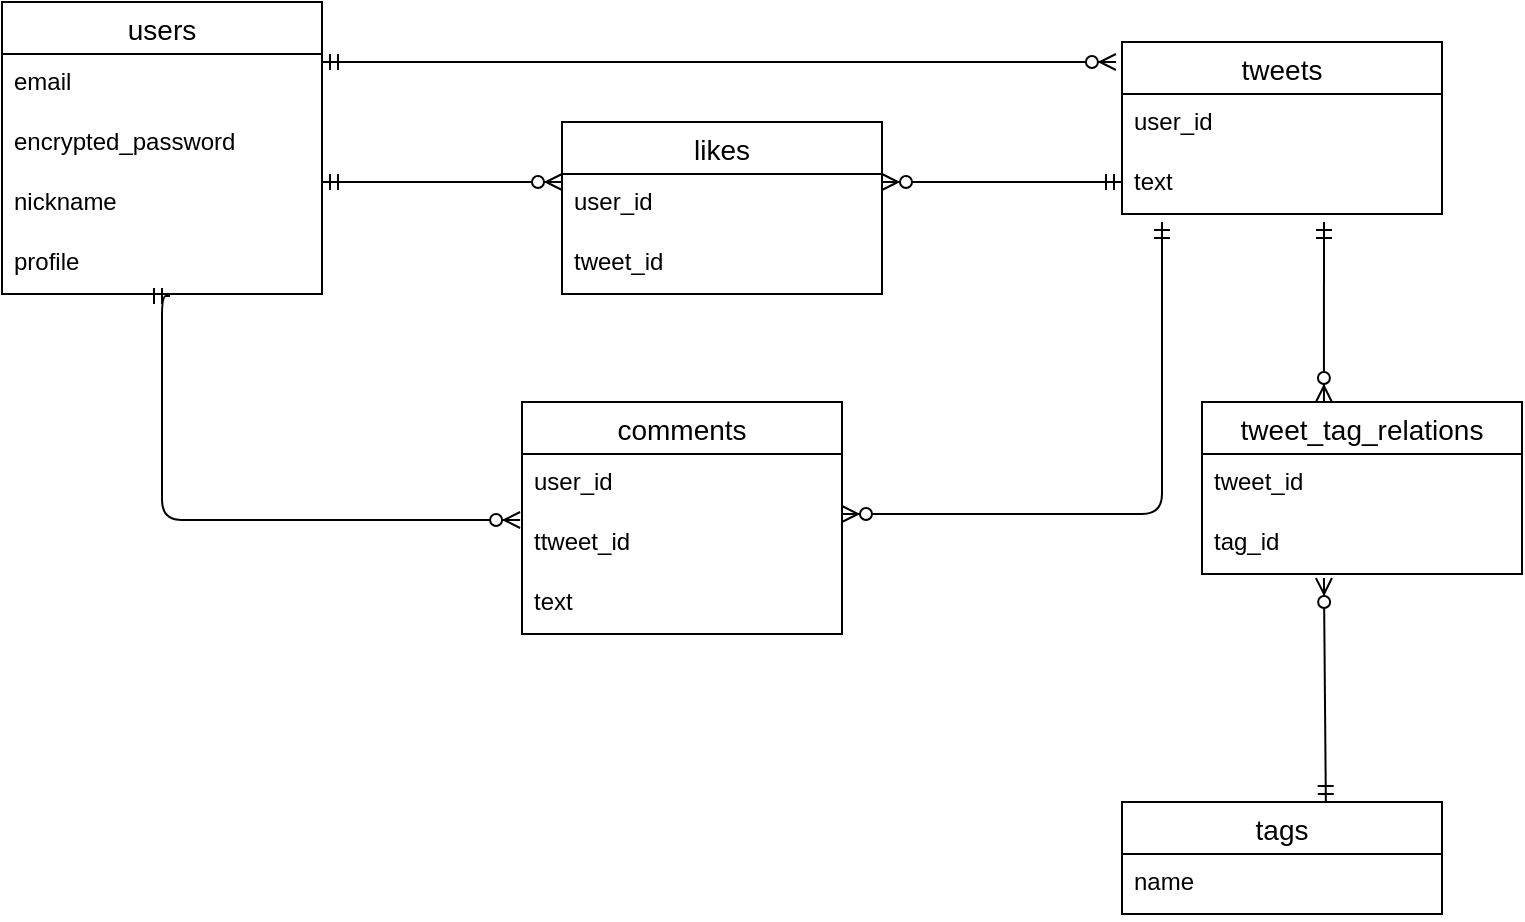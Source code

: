 <mxfile>
    <diagram id="04OyidJPwYq8aZ3hskYL" name="ページ1">
        <mxGraphModel dx="1822" dy="543" grid="1" gridSize="10" guides="1" tooltips="1" connect="1" arrows="1" fold="1" page="1" pageScale="1" pageWidth="827" pageHeight="1169" math="0" shadow="0">
            <root>
                <mxCell id="0"/>
                <mxCell id="1" parent="0"/>
                <mxCell id="2" value="users" style="swimlane;fontStyle=0;childLayout=stackLayout;horizontal=1;startSize=26;horizontalStack=0;resizeParent=1;resizeParentMax=0;resizeLast=0;collapsible=1;marginBottom=0;align=center;fontSize=14;" parent="1" vertex="1">
                    <mxGeometry x="-760" y="40" width="160" height="146" as="geometry"/>
                </mxCell>
                <mxCell id="3" value="email" style="text;strokeColor=none;fillColor=none;spacingLeft=4;spacingRight=4;overflow=hidden;rotatable=0;points=[[0,0.5],[1,0.5]];portConstraint=eastwest;fontSize=12;" parent="2" vertex="1">
                    <mxGeometry y="26" width="160" height="30" as="geometry"/>
                </mxCell>
                <mxCell id="4" value="encrypted_password" style="text;strokeColor=none;fillColor=none;spacingLeft=4;spacingRight=4;overflow=hidden;rotatable=0;points=[[0,0.5],[1,0.5]];portConstraint=eastwest;fontSize=12;" parent="2" vertex="1">
                    <mxGeometry y="56" width="160" height="30" as="geometry"/>
                </mxCell>
                <mxCell id="5" value="nickname" style="text;strokeColor=none;fillColor=none;spacingLeft=4;spacingRight=4;overflow=hidden;rotatable=0;points=[[0,0.5],[1,0.5]];portConstraint=eastwest;fontSize=12;" parent="2" vertex="1">
                    <mxGeometry y="86" width="160" height="30" as="geometry"/>
                </mxCell>
                <mxCell id="6" value="profile" style="text;strokeColor=none;fillColor=none;spacingLeft=4;spacingRight=4;overflow=hidden;rotatable=0;points=[[0,0.5],[1,0.5]];portConstraint=eastwest;fontSize=12;" parent="2" vertex="1">
                    <mxGeometry y="116" width="160" height="30" as="geometry"/>
                </mxCell>
                <mxCell id="8" value="tweets" style="swimlane;fontStyle=0;childLayout=stackLayout;horizontal=1;startSize=26;horizontalStack=0;resizeParent=1;resizeParentMax=0;resizeLast=0;collapsible=1;marginBottom=0;align=center;fontSize=14;" parent="1" vertex="1">
                    <mxGeometry x="-200" y="60" width="160" height="86" as="geometry"/>
                </mxCell>
                <mxCell id="9" value="user_id" style="text;strokeColor=none;fillColor=none;spacingLeft=4;spacingRight=4;overflow=hidden;rotatable=0;points=[[0,0.5],[1,0.5]];portConstraint=eastwest;fontSize=12;" parent="8" vertex="1">
                    <mxGeometry y="26" width="160" height="30" as="geometry"/>
                </mxCell>
                <mxCell id="12" value="text" style="text;strokeColor=none;fillColor=none;spacingLeft=4;spacingRight=4;overflow=hidden;rotatable=0;points=[[0,0.5],[1,0.5]];portConstraint=eastwest;fontSize=12;" parent="8" vertex="1">
                    <mxGeometry y="56" width="160" height="30" as="geometry"/>
                </mxCell>
                <mxCell id="13" value="likes" style="swimlane;fontStyle=0;childLayout=stackLayout;horizontal=1;startSize=26;horizontalStack=0;resizeParent=1;resizeParentMax=0;resizeLast=0;collapsible=1;marginBottom=0;align=center;fontSize=14;" parent="1" vertex="1">
                    <mxGeometry x="-480" y="100" width="160" height="86" as="geometry"/>
                </mxCell>
                <mxCell id="14" value="user_id" style="text;strokeColor=none;fillColor=none;spacingLeft=4;spacingRight=4;overflow=hidden;rotatable=0;points=[[0,0.5],[1,0.5]];portConstraint=eastwest;fontSize=12;" parent="13" vertex="1">
                    <mxGeometry y="26" width="160" height="30" as="geometry"/>
                </mxCell>
                <mxCell id="15" value="tweet_id" style="text;strokeColor=none;fillColor=none;spacingLeft=4;spacingRight=4;overflow=hidden;rotatable=0;points=[[0,0.5],[1,0.5]];portConstraint=eastwest;fontSize=12;" parent="13" vertex="1">
                    <mxGeometry y="56" width="160" height="30" as="geometry"/>
                </mxCell>
                <mxCell id="21" value="comments" style="swimlane;fontStyle=0;childLayout=stackLayout;horizontal=1;startSize=26;horizontalStack=0;resizeParent=1;resizeParentMax=0;resizeLast=0;collapsible=1;marginBottom=0;align=center;fontSize=14;" parent="1" vertex="1">
                    <mxGeometry x="-500" y="240" width="160" height="116" as="geometry"/>
                </mxCell>
                <mxCell id="22" value="user_id" style="text;strokeColor=none;fillColor=none;spacingLeft=4;spacingRight=4;overflow=hidden;rotatable=0;points=[[0,0.5],[1,0.5]];portConstraint=eastwest;fontSize=12;" parent="21" vertex="1">
                    <mxGeometry y="26" width="160" height="30" as="geometry"/>
                </mxCell>
                <mxCell id="23" value="ttweet_id&#10;" style="text;strokeColor=none;fillColor=none;spacingLeft=4;spacingRight=4;overflow=hidden;rotatable=0;points=[[0,0.5],[1,0.5]];portConstraint=eastwest;fontSize=12;" parent="21" vertex="1">
                    <mxGeometry y="56" width="160" height="30" as="geometry"/>
                </mxCell>
                <mxCell id="24" value="text" style="text;strokeColor=none;fillColor=none;spacingLeft=4;spacingRight=4;overflow=hidden;rotatable=0;points=[[0,0.5],[1,0.5]];portConstraint=eastwest;fontSize=12;" parent="21" vertex="1">
                    <mxGeometry y="86" width="160" height="30" as="geometry"/>
                </mxCell>
                <mxCell id="25" value="tags" style="swimlane;fontStyle=0;childLayout=stackLayout;horizontal=1;startSize=26;horizontalStack=0;resizeParent=1;resizeParentMax=0;resizeLast=0;collapsible=1;marginBottom=0;align=center;fontSize=14;" parent="1" vertex="1">
                    <mxGeometry x="-200" y="440" width="160" height="56" as="geometry"/>
                </mxCell>
                <mxCell id="66" value="name" style="text;strokeColor=none;fillColor=none;spacingLeft=4;spacingRight=4;overflow=hidden;rotatable=0;points=[[0,0.5],[1,0.5]];portConstraint=eastwest;fontSize=12;" parent="25" vertex="1">
                    <mxGeometry y="26" width="160" height="30" as="geometry"/>
                </mxCell>
                <mxCell id="29" value="" style="endArrow=none;html=1;rounded=0;" parent="1" edge="1">
                    <mxGeometry relative="1" as="geometry">
                        <mxPoint x="-500" y="240" as="sourcePoint"/>
                        <mxPoint x="-340" y="240" as="targetPoint"/>
                    </mxGeometry>
                </mxCell>
                <mxCell id="31" value="" style="endArrow=none;html=1;rounded=0;" parent="1" edge="1">
                    <mxGeometry relative="1" as="geometry">
                        <mxPoint x="-500" y="240" as="sourcePoint"/>
                        <mxPoint x="-340" y="240" as="targetPoint"/>
                    </mxGeometry>
                </mxCell>
                <mxCell id="45" value="" style="edgeStyle=orthogonalEdgeStyle;fontSize=12;html=1;endArrow=ERzeroToMany;startArrow=ERmandOne;entryX=-0.006;entryY=0.1;entryDx=0;entryDy=0;entryPerimeter=0;exitX=0.525;exitY=1.033;exitDx=0;exitDy=0;exitPerimeter=0;" parent="1" source="6" target="23" edge="1">
                    <mxGeometry width="100" height="100" relative="1" as="geometry">
                        <mxPoint x="-680.5" y="251" as="sourcePoint"/>
                        <mxPoint x="-490" y="405" as="targetPoint"/>
                        <Array as="points">
                            <mxPoint x="-680" y="187"/>
                            <mxPoint x="-680" y="299"/>
                        </Array>
                    </mxGeometry>
                </mxCell>
                <mxCell id="52" value="" style="fontSize=12;html=1;endArrow=ERzeroToMany;startArrow=ERmandOne;" parent="1" edge="1">
                    <mxGeometry width="100" height="100" relative="1" as="geometry">
                        <mxPoint x="-200" y="130" as="sourcePoint"/>
                        <mxPoint x="-320" y="130" as="targetPoint"/>
                    </mxGeometry>
                </mxCell>
                <mxCell id="53" value="" style="fontSize=12;html=1;endArrow=ERzeroToMany;startArrow=ERmandOne;" parent="1" edge="1">
                    <mxGeometry width="100" height="100" relative="1" as="geometry">
                        <mxPoint x="-600" y="130" as="sourcePoint"/>
                        <mxPoint x="-480" y="130" as="targetPoint"/>
                    </mxGeometry>
                </mxCell>
                <mxCell id="55" value="" style="fontSize=12;html=1;endArrow=ERzeroToMany;startArrow=ERmandOne;entryX=-0.019;entryY=0.3;entryDx=0;entryDy=0;entryPerimeter=0;" parent="1" edge="1">
                    <mxGeometry width="100" height="100" relative="1" as="geometry">
                        <mxPoint x="-600" y="70" as="sourcePoint"/>
                        <mxPoint x="-203.04" y="70" as="targetPoint"/>
                        <Array as="points">
                            <mxPoint x="-340" y="70"/>
                        </Array>
                    </mxGeometry>
                </mxCell>
                <mxCell id="56" value="" style="fontSize=12;html=1;endArrow=ERzeroToMany;startArrow=ERmandOne;entryX=0.381;entryY=1.067;entryDx=0;entryDy=0;entryPerimeter=0;" parent="1" target="60" edge="1">
                    <mxGeometry width="100" height="100" relative="1" as="geometry">
                        <mxPoint x="-98.08" y="440" as="sourcePoint"/>
                        <mxPoint x="-100.0" y="243.01" as="targetPoint"/>
                    </mxGeometry>
                </mxCell>
                <mxCell id="48" value="" style="edgeStyle=orthogonalEdgeStyle;fontSize=12;html=1;endArrow=ERzeroToMany;startArrow=ERmandOne;entryX=-0.006;entryY=0.1;entryDx=0;entryDy=0;entryPerimeter=0;" parent="1" edge="1">
                    <mxGeometry width="100" height="100" relative="1" as="geometry">
                        <mxPoint x="-180" y="150" as="sourcePoint"/>
                        <mxPoint x="-340" y="296" as="targetPoint"/>
                        <Array as="points">
                            <mxPoint x="-180" y="200"/>
                            <mxPoint x="-180" y="296"/>
                        </Array>
                    </mxGeometry>
                </mxCell>
                <mxCell id="58" value="tweet_tag_relations" style="swimlane;fontStyle=0;childLayout=stackLayout;horizontal=1;startSize=26;horizontalStack=0;resizeParent=1;resizeParentMax=0;resizeLast=0;collapsible=1;marginBottom=0;align=center;fontSize=14;" parent="1" vertex="1">
                    <mxGeometry x="-160" y="240" width="160" height="86" as="geometry"/>
                </mxCell>
                <mxCell id="59" value="tweet_id" style="text;strokeColor=none;fillColor=none;spacingLeft=4;spacingRight=4;overflow=hidden;rotatable=0;points=[[0,0.5],[1,0.5]];portConstraint=eastwest;fontSize=12;" parent="58" vertex="1">
                    <mxGeometry y="26" width="160" height="30" as="geometry"/>
                </mxCell>
                <mxCell id="60" value="tag_id" style="text;strokeColor=none;fillColor=none;spacingLeft=4;spacingRight=4;overflow=hidden;rotatable=0;points=[[0,0.5],[1,0.5]];portConstraint=eastwest;fontSize=12;" parent="58" vertex="1">
                    <mxGeometry y="56" width="160" height="30" as="geometry"/>
                </mxCell>
                <mxCell id="68" value="" style="fontSize=12;html=1;endArrow=ERzeroToMany;startArrow=ERmandOne;entryX=0.381;entryY=1.067;entryDx=0;entryDy=0;entryPerimeter=0;" parent="1" edge="1">
                    <mxGeometry width="100" height="100" relative="1" as="geometry">
                        <mxPoint x="-99" y="150" as="sourcePoint"/>
                        <mxPoint x="-99.04" y="240" as="targetPoint"/>
                    </mxGeometry>
                </mxCell>
            </root>
        </mxGraphModel>
    </diagram>
</mxfile>